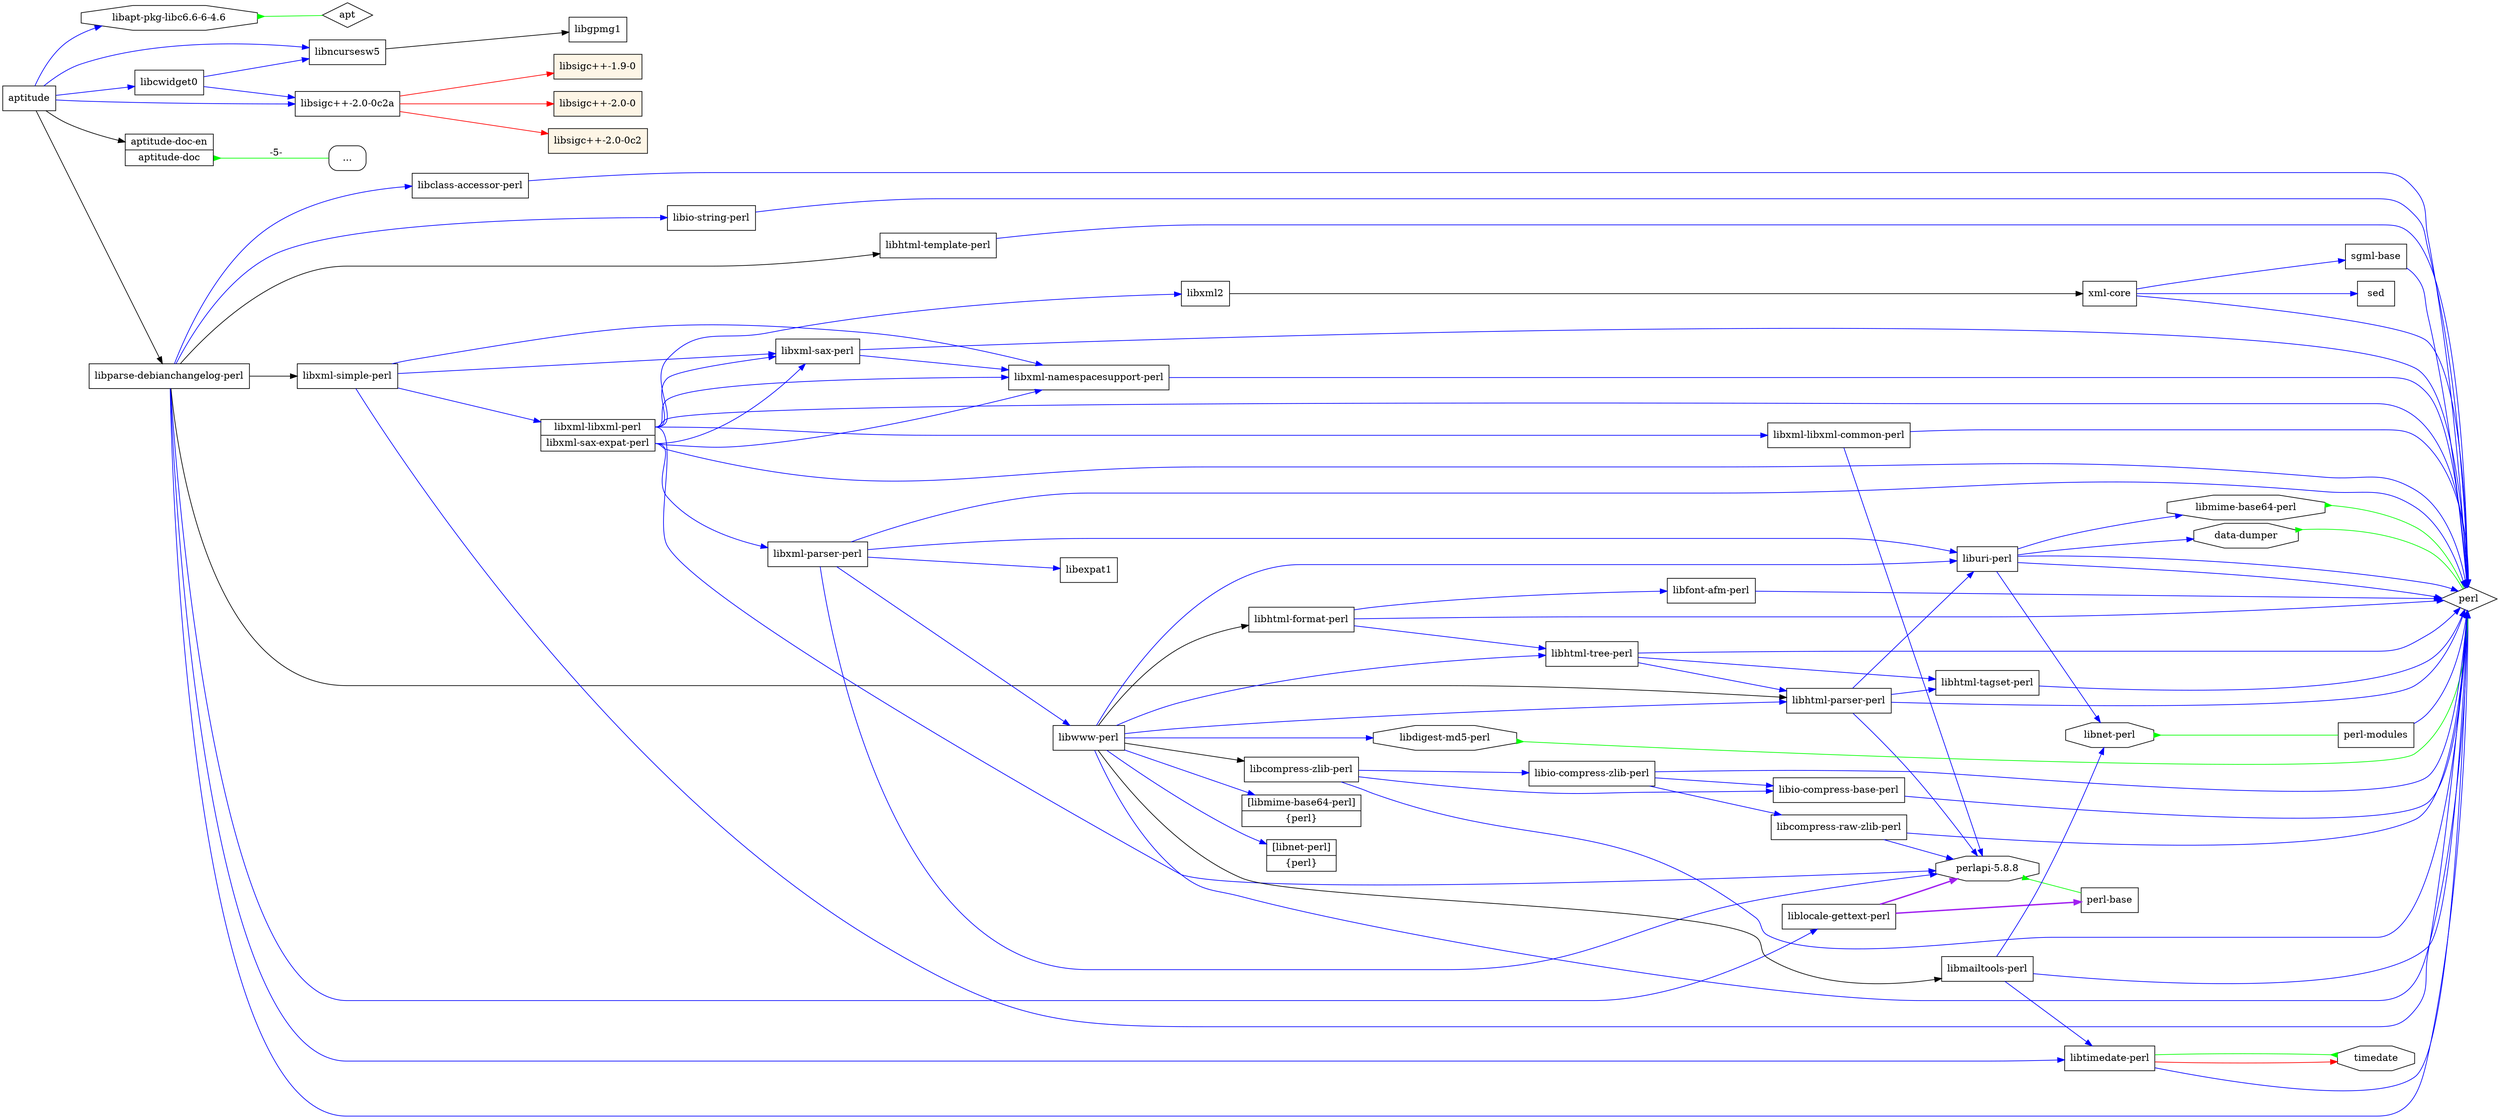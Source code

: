 digraph "aptitude" {
	rankdir=LR;
	node [shape=box];
	"aptitude" -> "libapt-pkg-libc6.6-6-4.6" [color=blue];
	"libapt-pkg-libc6.6-6-4.6" -> "apt" [dir=back,arrowtail=inv,color=green];
	"libapt-pkg-libc6.6-6-4.6" [shape=octagon];
	"aptitude" -> "libcwidget0" [color=blue];
	"libcwidget0" -> "libncursesw5" [color=blue];
	"libncursesw5" -> "libgpmg1";
	"libcwidget0" -> "libsigc++-2.0-0c2a" [color=blue];
	"libsigc++-2.0-0c2a" -> "libsigc++-1.9-0" [color=red];
	"libsigc++-2.0-0c2a" -> "libsigc++-2.0-0" [color=red];
	"libsigc++-2.0-0c2a" -> "libsigc++-2.0-0c2" [color=red];
	"aptitude" -> "libncursesw5" [color=blue];
	"aptitude" -> "libsigc++-2.0-0c2a" [color=blue];
	"aptitude" -> "alt1";
	"alt1":"aptitude-doc" -> "Pr-aptitude-doc" [label="-5-",dir=back,arrowtail=inv,color=green];
	"Pr-aptitude-doc" [label="...",style=rounded];
	"aptitude" -> "libparse-debianchangelog-perl";
	"libparse-debianchangelog-perl" -> "perl" [color=blue];
	"libparse-debianchangelog-perl" -> "libtimedate-perl" [color=blue];
	"libtimedate-perl" -> "perl" [color=blue];
	"libtimedate-perl" -> "timedate" [color=red];
	"libparse-debianchangelog-perl" -> "libclass-accessor-perl" [color=blue];
	"libclass-accessor-perl" -> "perl" [color=blue];
	"libparse-debianchangelog-perl" -> "liblocale-gettext-perl" [color=blue];
	"liblocale-gettext-perl" -> "perl-base" [color=purple,style=bold];
	"liblocale-gettext-perl" -> "perlapi-5.8.8" [color=purple,style=bold];
	"perlapi-5.8.8" -> "perl-base" [dir=back,arrowtail=inv,color=green];
	"perlapi-5.8.8" [shape=octagon];
	"libparse-debianchangelog-perl" -> "libio-string-perl" [color=blue];
	"libio-string-perl" -> "perl" [color=blue];
	"libparse-debianchangelog-perl" -> "libhtml-parser-perl";
	"libhtml-parser-perl" -> "perlapi-5.8.8" [color=blue];
	"libhtml-parser-perl" -> "perl" [color=blue];
	"libhtml-parser-perl" -> "libhtml-tagset-perl" [color=blue];
	"libhtml-tagset-perl" -> "perl" [color=blue];
	"libhtml-parser-perl" -> "liburi-perl" [color=blue];
	"liburi-perl" -> "perl" [color=blue];
	"liburi-perl" -> "perl" [color=blue];
	"liburi-perl" -> "libmime-base64-perl" [color=blue];
	"libmime-base64-perl" -> "perl" [dir=back,arrowtail=inv,color=green];
	"libmime-base64-perl" [shape=octagon];
	"liburi-perl" -> "libnet-perl" [color=blue];
	"libnet-perl" -> "perl-modules" [dir=back,arrowtail=inv,color=green];
	"perl-modules" -> "perl" [color=blue];
	"libnet-perl" [shape=octagon];
	"liburi-perl" -> "data-dumper" [color=blue];
	"data-dumper" -> "perl" [dir=back,arrowtail=inv,color=green];
	"data-dumper" [shape=octagon];
	"libparse-debianchangelog-perl" -> "libhtml-template-perl";
	"libhtml-template-perl" -> "perl" [color=blue];
	"libparse-debianchangelog-perl" -> "libxml-simple-perl";
	"libxml-simple-perl" -> "perl" [color=blue];
	"libxml-simple-perl" -> "libxml-namespacesupport-perl" [color=blue];
	"libxml-namespacesupport-perl" -> "perl" [color=blue];
	"libxml-simple-perl" -> "libxml-sax-perl" [color=blue];
	"libxml-sax-perl" -> "perl" [color=blue];
	"libxml-sax-perl" -> "libxml-namespacesupport-perl" [color=blue];
	"libxml-simple-perl" -> "alt2" [color=blue];
	"alt2":"libxml-libxml-perl" -> "perlapi-5.8.8" [color=blue];
	"alt2":"libxml-libxml-perl" -> "perl" [color=blue];
	"alt2":"libxml-libxml-perl" -> "libxml-libxml-common-perl" [color=blue];
	"libxml-libxml-common-perl" -> "perlapi-5.8.8" [color=blue];
	"libxml-libxml-common-perl" -> "perl" [color=blue];
	"alt2":"libxml-libxml-perl" -> "libxml-namespacesupport-perl" [color=blue];
	"alt2":"libxml-libxml-perl" -> "libxml-sax-perl" [color=blue];
	"alt2":"libxml-libxml-perl" -> "libxml2" [color=blue];
	"libxml2" -> "xml-core";
	"xml-core" -> "perl" [color=blue];
	"xml-core" -> "sgml-base" [color=blue];
	"sgml-base" -> "perl" [color=blue];
	"xml-core" -> "sed" [color=blue];
	"alt2":"libxml-sax-expat-perl" -> "perl" [color=blue];
	"alt2":"libxml-sax-expat-perl" -> "libxml-namespacesupport-perl" [color=blue];
	"alt2":"libxml-sax-expat-perl" -> "libxml-parser-perl" [color=blue];
	"libxml-parser-perl" -> "perlapi-5.8.8" [color=blue];
	"libxml-parser-perl" -> "perl" [color=blue];
	"libxml-parser-perl" -> "liburi-perl" [color=blue];
	"libxml-parser-perl" -> "libwww-perl" [color=blue];
	"libwww-perl" -> "perl" [color=blue];
	"libwww-perl" -> "alt3" [color=blue];
	"libwww-perl" -> "libdigest-md5-perl" [color=blue];
	"libdigest-md5-perl" -> "perl" [dir=back,arrowtail=inv,color=green];
	"libdigest-md5-perl" [shape=octagon];
	"libwww-perl" -> "alt4" [color=blue];
	"libwww-perl" -> "liburi-perl" [color=blue];
	"libwww-perl" -> "libhtml-parser-perl" [color=blue];
	"libwww-perl" -> "libhtml-tree-perl" [color=blue];
	"libhtml-tree-perl" -> "perl" [color=blue];
	"libhtml-tree-perl" -> "libhtml-parser-perl" [color=blue];
	"libhtml-tree-perl" -> "libhtml-tagset-perl" [color=blue];
	"libwww-perl" -> "libmailtools-perl";
	"libmailtools-perl" -> "perl" [color=blue];
	"libmailtools-perl" -> "libnet-perl" [color=blue];
	"libmailtools-perl" -> "libtimedate-perl" [color=blue];
	"libwww-perl" -> "libhtml-format-perl";
	"libhtml-format-perl" -> "perl" [color=blue];
	"libhtml-format-perl" -> "libhtml-tree-perl" [color=blue];
	"libhtml-format-perl" -> "libfont-afm-perl" [color=blue];
	"libfont-afm-perl" -> "perl" [color=blue];
	"libwww-perl" -> "libcompress-zlib-perl";
	"libcompress-zlib-perl" -> "perl" [color=blue];
	"libcompress-zlib-perl" -> "libio-compress-zlib-perl" [color=blue];
	"libio-compress-zlib-perl" -> "perl" [color=blue];
	"libio-compress-zlib-perl" -> "libcompress-raw-zlib-perl" [color=blue];
	"libcompress-raw-zlib-perl" -> "perlapi-5.8.8" [color=blue];
	"libcompress-raw-zlib-perl" -> "perl" [color=blue];
	"libio-compress-zlib-perl" -> "libio-compress-base-perl" [color=blue];
	"libio-compress-base-perl" -> "perl" [color=blue];
	"libcompress-zlib-perl" -> "libio-compress-base-perl" [color=blue];
	"libxml-parser-perl" -> "libexpat1" [color=blue];
	"alt2":"libxml-sax-expat-perl" -> "libxml-sax-perl" [color=blue];
	"libsigc++-1.9-0" [style=filled,fillcolor=oldlace];
	"libsigc++-2.0-0" [style=filled,fillcolor=oldlace];
	"libsigc++-2.0-0c2" [style=filled,fillcolor=oldlace];
	"timedate" -> "libtimedate-perl" [dir=back,arrowtail=inv,color=green];
	"timedate" [shape=octagon];
	alt1 [
		shape = "record"
		label = "<aptitude-doc-en> aptitude-doc-en | <aptitude-doc> aptitude-doc"
	]
	alt2 [
		shape = "record"
		label = "<libxml-libxml-perl> libxml-libxml-perl | <libxml-sax-expat-perl> libxml-sax-expat-perl"
	]
	alt3 [
		shape = "record"
		label = "<libnet-perl> [libnet-perl] | <perl> \{perl\}"
	]
	alt4 [
		shape = "record"
		label = "<libmime-base64-perl> [libmime-base64-perl] | <perl> \{perl\}"
	]
	"apt" [shape = diamond];
	"perl" [shape = diamond];
}
